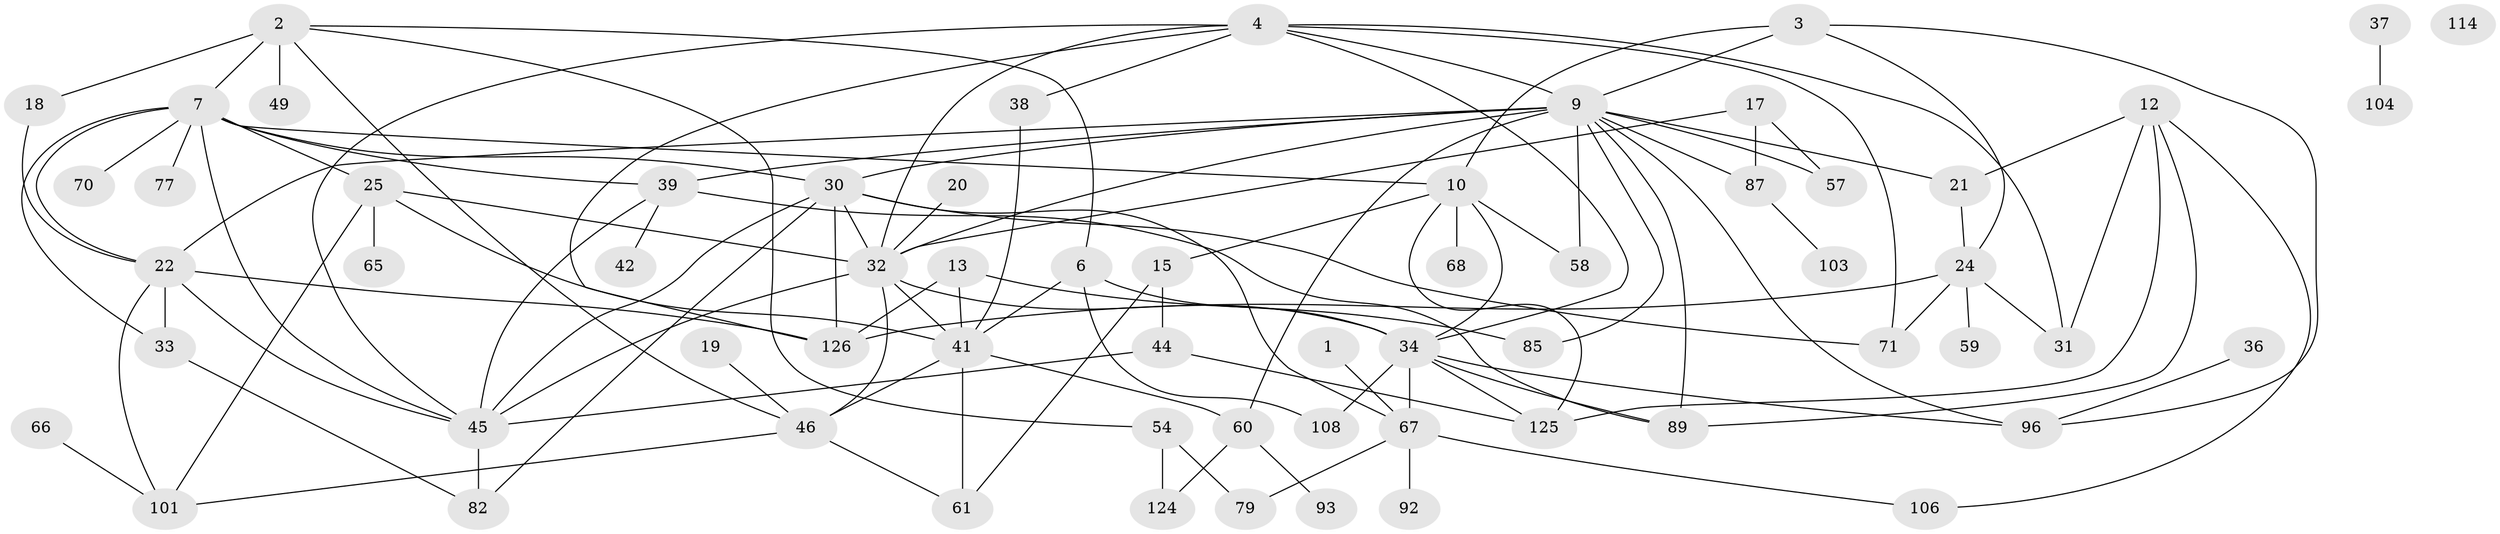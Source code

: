 // original degree distribution, {1: 0.21705426356589147, 3: 0.24031007751937986, 5: 0.08527131782945736, 2: 0.1937984496124031, 4: 0.18604651162790697, 7: 0.031007751937984496, 6: 0.031007751937984496, 8: 0.007751937984496124, 0: 0.007751937984496124}
// Generated by graph-tools (version 1.1) at 2025/13/03/09/25 04:13:04]
// undirected, 64 vertices, 116 edges
graph export_dot {
graph [start="1"]
  node [color=gray90,style=filled];
  1;
  2 [super="+8+16"];
  3 [super="+91"];
  4 [super="+5"];
  6 [super="+27+75"];
  7 [super="+11+43+14"];
  9 [super="+53+109+35+52"];
  10 [super="+111"];
  12 [super="+83+122"];
  13 [super="+29+81"];
  15 [super="+64"];
  17 [super="+26"];
  18;
  19;
  20;
  21;
  22 [super="+80"];
  24 [super="+118+40"];
  25 [super="+127+107"];
  30 [super="+48+50"];
  31;
  32 [super="+47+100+76"];
  33;
  34 [super="+55+56"];
  36;
  37;
  38;
  39 [super="+51+119+112"];
  41 [super="+62+63"];
  42;
  44 [super="+72"];
  45 [super="+113"];
  46 [super="+110"];
  49 [super="+129"];
  54;
  57;
  58 [super="+99+86"];
  59;
  60 [super="+94"];
  61 [super="+98"];
  65;
  66;
  67 [super="+73"];
  68;
  70 [super="+102"];
  71;
  77;
  79 [super="+116"];
  82;
  85;
  87;
  89;
  92;
  93;
  96;
  101;
  103;
  104;
  106 [super="+128"];
  108;
  114;
  124;
  125;
  126;
  1 -- 67;
  2 -- 7 [weight=2];
  2 -- 49 [weight=2];
  2 -- 54;
  2 -- 18;
  2 -- 46;
  2 -- 6;
  3 -- 96;
  3 -- 10;
  3 -- 9;
  3 -- 24;
  4 -- 45;
  4 -- 34;
  4 -- 38;
  4 -- 71;
  4 -- 9;
  4 -- 126;
  4 -- 31;
  4 -- 32;
  6 -- 41;
  6 -- 108;
  6 -- 34;
  7 -- 33;
  7 -- 45;
  7 -- 25;
  7 -- 77;
  7 -- 70;
  7 -- 30;
  7 -- 10;
  7 -- 39;
  7 -- 22;
  9 -- 58;
  9 -- 89;
  9 -- 60;
  9 -- 57;
  9 -- 32 [weight=3];
  9 -- 96;
  9 -- 87;
  9 -- 21;
  9 -- 85;
  9 -- 39 [weight=2];
  9 -- 30;
  9 -- 22;
  10 -- 34;
  10 -- 68;
  10 -- 125;
  10 -- 58;
  10 -- 15;
  12 -- 21;
  12 -- 31;
  12 -- 89;
  12 -- 125;
  12 -- 106;
  13 -- 126;
  13 -- 41;
  13 -- 85;
  15 -- 44;
  15 -- 61;
  17 -- 87;
  17 -- 57;
  17 -- 32;
  18 -- 22;
  19 -- 46;
  20 -- 32;
  21 -- 24;
  22 -- 101;
  22 -- 126 [weight=2];
  22 -- 33;
  22 -- 45;
  24 -- 59;
  24 -- 126;
  24 -- 31;
  24 -- 71;
  25 -- 65 [weight=3];
  25 -- 101;
  25 -- 41;
  25 -- 32;
  30 -- 67;
  30 -- 71;
  30 -- 45;
  30 -- 82;
  30 -- 126;
  30 -- 32;
  32 -- 45;
  32 -- 34;
  32 -- 46;
  32 -- 41;
  33 -- 82;
  34 -- 108;
  34 -- 96;
  34 -- 67;
  34 -- 89;
  34 -- 125;
  36 -- 96;
  37 -- 104;
  38 -- 41;
  39 -- 89;
  39 -- 45;
  39 -- 42;
  41 -- 46;
  41 -- 61;
  41 -- 60;
  44 -- 125;
  44 -- 45;
  45 -- 82;
  46 -- 101;
  46 -- 61;
  54 -- 79;
  54 -- 124;
  60 -- 93;
  60 -- 124;
  66 -- 101;
  67 -- 92;
  67 -- 79;
  67 -- 106;
  87 -- 103;
}
